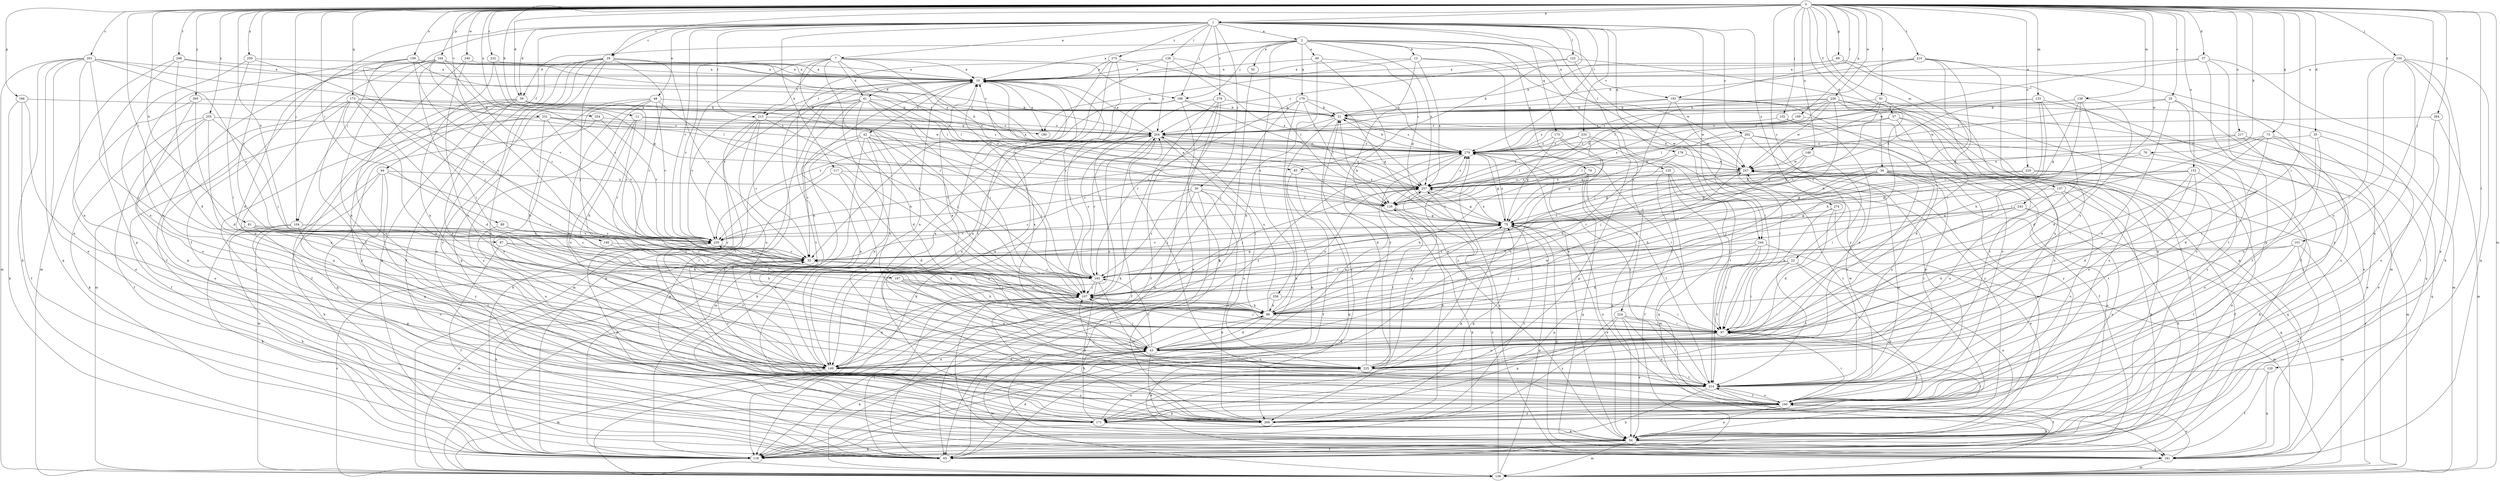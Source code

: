 strict digraph  {
0;
1;
2;
7;
10;
11;
12;
21;
22;
25;
29;
30;
32;
35;
36;
37;
39;
41;
42;
43;
48;
49;
52;
54;
57;
61;
64;
65;
69;
73;
74;
75;
76;
81;
85;
86;
87;
89;
97;
100;
101;
102;
104;
106;
107;
117;
118;
120;
122;
125;
126;
128;
133;
136;
137;
138;
140;
148;
149;
152;
159;
160;
164;
166;
169;
171;
173;
175;
178;
179;
180;
181;
192;
193;
197;
201;
202;
204;
206;
210;
213;
214;
217;
220;
224;
225;
231;
232;
233;
235;
238;
240;
243;
244;
247;
250;
254;
255;
256;
257;
264;
265;
269;
274;
275;
278;
279;
0 -> 1  [label=a];
0 -> 11  [label=b];
0 -> 22  [label=c];
0 -> 25  [label=c];
0 -> 29  [label=c];
0 -> 35  [label=d];
0 -> 36  [label=d];
0 -> 37  [label=d];
0 -> 39  [label=d];
0 -> 57  [label=f];
0 -> 61  [label=f];
0 -> 69  [label=g];
0 -> 73  [label=g];
0 -> 76  [label=h];
0 -> 81  [label=h];
0 -> 87  [label=i];
0 -> 89  [label=i];
0 -> 97  [label=i];
0 -> 100  [label=j];
0 -> 101  [label=j];
0 -> 102  [label=j];
0 -> 104  [label=j];
0 -> 120  [label=l];
0 -> 133  [label=m];
0 -> 136  [label=m];
0 -> 137  [label=m];
0 -> 138  [label=m];
0 -> 140  [label=n];
0 -> 148  [label=n];
0 -> 152  [label=o];
0 -> 159  [label=o];
0 -> 164  [label=p];
0 -> 166  [label=p];
0 -> 169  [label=p];
0 -> 173  [label=q];
0 -> 192  [label=r];
0 -> 197  [label=s];
0 -> 201  [label=s];
0 -> 206  [label=t];
0 -> 210  [label=t];
0 -> 217  [label=u];
0 -> 220  [label=u];
0 -> 231  [label=v];
0 -> 232  [label=v];
0 -> 238  [label=w];
0 -> 240  [label=w];
0 -> 243  [label=w];
0 -> 250  [label=x];
0 -> 254  [label=x];
0 -> 255  [label=x];
0 -> 264  [label=y];
0 -> 265  [label=y];
1 -> 2  [label=a];
1 -> 7  [label=a];
1 -> 29  [label=c];
1 -> 30  [label=c];
1 -> 39  [label=d];
1 -> 48  [label=e];
1 -> 64  [label=f];
1 -> 65  [label=f];
1 -> 85  [label=h];
1 -> 104  [label=j];
1 -> 106  [label=j];
1 -> 117  [label=k];
1 -> 122  [label=l];
1 -> 125  [label=l];
1 -> 126  [label=l];
1 -> 175  [label=q];
1 -> 178  [label=q];
1 -> 202  [label=s];
1 -> 213  [label=t];
1 -> 233  [label=v];
1 -> 235  [label=v];
1 -> 244  [label=w];
1 -> 274  [label=z];
1 -> 275  [label=z];
1 -> 278  [label=z];
1 -> 279  [label=z];
2 -> 10  [label=a];
2 -> 12  [label=b];
2 -> 39  [label=d];
2 -> 49  [label=e];
2 -> 52  [label=e];
2 -> 74  [label=g];
2 -> 106  [label=j];
2 -> 179  [label=q];
2 -> 192  [label=r];
2 -> 224  [label=u];
2 -> 235  [label=v];
2 -> 244  [label=w];
2 -> 256  [label=x];
2 -> 257  [label=x];
7 -> 10  [label=a];
7 -> 41  [label=d];
7 -> 85  [label=h];
7 -> 86  [label=h];
7 -> 106  [label=j];
7 -> 128  [label=l];
7 -> 193  [label=r];
7 -> 213  [label=t];
7 -> 235  [label=v];
7 -> 269  [label=y];
10 -> 41  [label=d];
10 -> 42  [label=d];
10 -> 149  [label=n];
10 -> 180  [label=q];
10 -> 213  [label=t];
10 -> 214  [label=t];
10 -> 235  [label=v];
11 -> 86  [label=h];
11 -> 128  [label=l];
11 -> 180  [label=q];
11 -> 193  [label=r];
11 -> 204  [label=s];
11 -> 225  [label=u];
12 -> 10  [label=a];
12 -> 54  [label=e];
12 -> 180  [label=q];
12 -> 247  [label=w];
12 -> 257  [label=x];
12 -> 269  [label=y];
21 -> 118  [label=k];
21 -> 204  [label=s];
21 -> 247  [label=w];
21 -> 269  [label=y];
21 -> 279  [label=z];
22 -> 54  [label=e];
22 -> 86  [label=h];
22 -> 97  [label=i];
22 -> 107  [label=j];
22 -> 171  [label=p];
22 -> 193  [label=r];
22 -> 214  [label=t];
25 -> 21  [label=b];
25 -> 149  [label=n];
25 -> 214  [label=t];
25 -> 247  [label=w];
25 -> 269  [label=y];
29 -> 10  [label=a];
29 -> 32  [label=c];
29 -> 54  [label=e];
29 -> 65  [label=f];
29 -> 107  [label=j];
29 -> 118  [label=k];
29 -> 128  [label=l];
29 -> 160  [label=o];
29 -> 193  [label=r];
29 -> 269  [label=y];
30 -> 32  [label=c];
30 -> 65  [label=f];
30 -> 107  [label=j];
30 -> 128  [label=l];
30 -> 193  [label=r];
30 -> 225  [label=u];
30 -> 269  [label=y];
32 -> 118  [label=k];
32 -> 138  [label=m];
32 -> 193  [label=r];
35 -> 54  [label=e];
35 -> 97  [label=i];
35 -> 225  [label=u];
35 -> 279  [label=z];
36 -> 54  [label=e];
36 -> 65  [label=f];
36 -> 75  [label=g];
36 -> 86  [label=h];
36 -> 118  [label=k];
36 -> 149  [label=n];
36 -> 193  [label=r];
36 -> 214  [label=t];
36 -> 225  [label=u];
36 -> 235  [label=v];
36 -> 257  [label=x];
37 -> 10  [label=a];
37 -> 65  [label=f];
37 -> 171  [label=p];
37 -> 247  [label=w];
37 -> 269  [label=y];
39 -> 21  [label=b];
39 -> 32  [label=c];
39 -> 65  [label=f];
39 -> 149  [label=n];
39 -> 171  [label=p];
39 -> 247  [label=w];
39 -> 269  [label=y];
41 -> 21  [label=b];
41 -> 43  [label=d];
41 -> 107  [label=j];
41 -> 118  [label=k];
41 -> 138  [label=m];
41 -> 193  [label=r];
41 -> 214  [label=t];
41 -> 225  [label=u];
41 -> 235  [label=v];
41 -> 257  [label=x];
42 -> 32  [label=c];
42 -> 54  [label=e];
42 -> 97  [label=i];
42 -> 107  [label=j];
42 -> 118  [label=k];
42 -> 138  [label=m];
42 -> 149  [label=n];
42 -> 279  [label=z];
43 -> 10  [label=a];
43 -> 54  [label=e];
43 -> 86  [label=h];
43 -> 107  [label=j];
43 -> 118  [label=k];
43 -> 138  [label=m];
43 -> 149  [label=n];
43 -> 193  [label=r];
43 -> 225  [label=u];
43 -> 247  [label=w];
43 -> 257  [label=x];
48 -> 21  [label=b];
48 -> 86  [label=h];
48 -> 149  [label=n];
48 -> 160  [label=o];
48 -> 171  [label=p];
48 -> 235  [label=v];
48 -> 269  [label=y];
49 -> 10  [label=a];
49 -> 54  [label=e];
49 -> 75  [label=g];
49 -> 149  [label=n];
52 -> 118  [label=k];
54 -> 65  [label=f];
54 -> 97  [label=i];
54 -> 118  [label=k];
54 -> 138  [label=m];
54 -> 181  [label=q];
57 -> 43  [label=d];
57 -> 128  [label=l];
57 -> 160  [label=o];
57 -> 204  [label=s];
57 -> 214  [label=t];
61 -> 21  [label=b];
61 -> 32  [label=c];
61 -> 128  [label=l];
61 -> 138  [label=m];
61 -> 225  [label=u];
64 -> 118  [label=k];
64 -> 138  [label=m];
64 -> 171  [label=p];
64 -> 193  [label=r];
64 -> 257  [label=x];
64 -> 269  [label=y];
65 -> 43  [label=d];
65 -> 107  [label=j];
69 -> 10  [label=a];
69 -> 21  [label=b];
69 -> 65  [label=f];
69 -> 225  [label=u];
73 -> 43  [label=d];
73 -> 54  [label=e];
73 -> 97  [label=i];
73 -> 160  [label=o];
73 -> 193  [label=r];
73 -> 279  [label=z];
74 -> 54  [label=e];
74 -> 86  [label=h];
74 -> 181  [label=q];
74 -> 214  [label=t];
74 -> 257  [label=x];
75 -> 10  [label=a];
75 -> 21  [label=b];
75 -> 32  [label=c];
75 -> 54  [label=e];
75 -> 160  [label=o];
75 -> 171  [label=p];
75 -> 193  [label=r];
75 -> 235  [label=v];
75 -> 257  [label=x];
75 -> 269  [label=y];
75 -> 279  [label=z];
76 -> 138  [label=m];
76 -> 193  [label=r];
76 -> 247  [label=w];
81 -> 32  [label=c];
81 -> 86  [label=h];
81 -> 118  [label=k];
81 -> 160  [label=o];
81 -> 235  [label=v];
85 -> 65  [label=f];
85 -> 181  [label=q];
85 -> 257  [label=x];
86 -> 32  [label=c];
86 -> 43  [label=d];
86 -> 75  [label=g];
86 -> 97  [label=i];
86 -> 204  [label=s];
86 -> 235  [label=v];
86 -> 257  [label=x];
87 -> 32  [label=c];
87 -> 65  [label=f];
87 -> 86  [label=h];
87 -> 193  [label=r];
89 -> 107  [label=j];
89 -> 149  [label=n];
89 -> 235  [label=v];
97 -> 43  [label=d];
97 -> 107  [label=j];
97 -> 225  [label=u];
97 -> 269  [label=y];
100 -> 10  [label=a];
100 -> 54  [label=e];
100 -> 97  [label=i];
100 -> 118  [label=k];
100 -> 160  [label=o];
100 -> 181  [label=q];
100 -> 225  [label=u];
101 -> 32  [label=c];
101 -> 54  [label=e];
101 -> 86  [label=h];
101 -> 138  [label=m];
101 -> 214  [label=t];
102 -> 149  [label=n];
102 -> 160  [label=o];
102 -> 204  [label=s];
104 -> 118  [label=k];
104 -> 171  [label=p];
104 -> 193  [label=r];
104 -> 214  [label=t];
104 -> 235  [label=v];
106 -> 21  [label=b];
106 -> 107  [label=j];
106 -> 149  [label=n];
106 -> 235  [label=v];
106 -> 257  [label=x];
106 -> 269  [label=y];
107 -> 86  [label=h];
107 -> 149  [label=n];
107 -> 269  [label=y];
117 -> 43  [label=d];
117 -> 171  [label=p];
117 -> 225  [label=u];
117 -> 257  [label=x];
118 -> 10  [label=a];
120 -> 65  [label=f];
120 -> 181  [label=q];
120 -> 214  [label=t];
122 -> 10  [label=a];
122 -> 181  [label=q];
122 -> 204  [label=s];
122 -> 269  [label=y];
125 -> 65  [label=f];
125 -> 97  [label=i];
125 -> 138  [label=m];
125 -> 181  [label=q];
125 -> 257  [label=x];
126 -> 10  [label=a];
126 -> 149  [label=n];
126 -> 204  [label=s];
126 -> 257  [label=x];
126 -> 279  [label=z];
128 -> 75  [label=g];
128 -> 118  [label=k];
133 -> 21  [label=b];
133 -> 32  [label=c];
133 -> 43  [label=d];
133 -> 54  [label=e];
133 -> 97  [label=i];
133 -> 257  [label=x];
136 -> 21  [label=b];
136 -> 43  [label=d];
136 -> 75  [label=g];
136 -> 86  [label=h];
136 -> 97  [label=i];
136 -> 279  [label=z];
137 -> 118  [label=k];
137 -> 128  [label=l];
137 -> 160  [label=o];
137 -> 225  [label=u];
138 -> 32  [label=c];
138 -> 75  [label=g];
138 -> 257  [label=x];
138 -> 247  [label=y];
140 -> 32  [label=c];
140 -> 107  [label=j];
148 -> 86  [label=h];
148 -> 97  [label=i];
148 -> 107  [label=j];
148 -> 247  [label=w];
149 -> 43  [label=d];
149 -> 138  [label=m];
149 -> 204  [label=s];
149 -> 235  [label=v];
149 -> 269  [label=y];
149 -> 279  [label=z];
152 -> 43  [label=d];
152 -> 75  [label=g];
152 -> 107  [label=j];
152 -> 160  [label=o];
152 -> 214  [label=t];
152 -> 225  [label=u];
152 -> 257  [label=x];
159 -> 10  [label=a];
159 -> 43  [label=d];
159 -> 107  [label=j];
159 -> 149  [label=n];
159 -> 204  [label=s];
159 -> 235  [label=v];
159 -> 279  [label=z];
160 -> 54  [label=e];
160 -> 97  [label=i];
160 -> 118  [label=k];
160 -> 171  [label=p];
160 -> 204  [label=s];
160 -> 214  [label=t];
160 -> 247  [label=w];
160 -> 269  [label=y];
164 -> 10  [label=a];
164 -> 32  [label=c];
164 -> 65  [label=f];
164 -> 97  [label=i];
164 -> 149  [label=n];
164 -> 160  [label=o];
164 -> 193  [label=r];
164 -> 235  [label=v];
164 -> 279  [label=z];
166 -> 21  [label=b];
166 -> 65  [label=f];
166 -> 118  [label=k];
166 -> 149  [label=n];
169 -> 204  [label=s];
169 -> 257  [label=x];
169 -> 269  [label=y];
169 -> 279  [label=z];
171 -> 10  [label=a];
171 -> 54  [label=e];
171 -> 86  [label=h];
171 -> 225  [label=u];
171 -> 247  [label=w];
173 -> 21  [label=b];
173 -> 43  [label=d];
173 -> 138  [label=m];
173 -> 171  [label=p];
173 -> 214  [label=t];
173 -> 225  [label=u];
173 -> 235  [label=v];
173 -> 279  [label=z];
175 -> 75  [label=g];
175 -> 149  [label=n];
175 -> 171  [label=p];
175 -> 279  [label=z];
178 -> 75  [label=g];
178 -> 86  [label=h];
178 -> 247  [label=w];
179 -> 21  [label=b];
179 -> 75  [label=g];
179 -> 107  [label=j];
179 -> 118  [label=k];
179 -> 128  [label=l];
179 -> 193  [label=r];
181 -> 75  [label=g];
181 -> 107  [label=j];
181 -> 138  [label=m];
181 -> 160  [label=o];
181 -> 279  [label=z];
192 -> 21  [label=b];
192 -> 65  [label=f];
192 -> 97  [label=i];
192 -> 107  [label=j];
192 -> 160  [label=o];
192 -> 204  [label=s];
193 -> 75  [label=g];
193 -> 107  [label=j];
193 -> 160  [label=o];
193 -> 204  [label=s];
193 -> 269  [label=y];
197 -> 86  [label=h];
197 -> 97  [label=i];
197 -> 107  [label=j];
197 -> 225  [label=u];
201 -> 10  [label=a];
201 -> 32  [label=c];
201 -> 54  [label=e];
201 -> 97  [label=i];
201 -> 118  [label=k];
201 -> 128  [label=l];
201 -> 138  [label=m];
201 -> 149  [label=n];
201 -> 181  [label=q];
202 -> 65  [label=f];
202 -> 97  [label=i];
202 -> 128  [label=l];
202 -> 160  [label=o];
202 -> 269  [label=y];
202 -> 279  [label=z];
204 -> 10  [label=a];
204 -> 65  [label=f];
204 -> 97  [label=i];
204 -> 118  [label=k];
204 -> 149  [label=n];
204 -> 193  [label=r];
204 -> 257  [label=x];
204 -> 279  [label=z];
206 -> 10  [label=a];
206 -> 43  [label=d];
206 -> 138  [label=m];
206 -> 171  [label=p];
206 -> 279  [label=z];
210 -> 10  [label=a];
210 -> 21  [label=b];
210 -> 54  [label=e];
210 -> 86  [label=h];
210 -> 97  [label=i];
210 -> 128  [label=l];
210 -> 138  [label=m];
213 -> 32  [label=c];
213 -> 107  [label=j];
213 -> 118  [label=k];
213 -> 204  [label=s];
213 -> 214  [label=t];
213 -> 225  [label=u];
214 -> 10  [label=a];
214 -> 32  [label=c];
214 -> 65  [label=f];
214 -> 107  [label=j];
214 -> 118  [label=k];
214 -> 160  [label=o];
214 -> 247  [label=w];
214 -> 279  [label=z];
217 -> 181  [label=q];
217 -> 214  [label=t];
217 -> 257  [label=x];
217 -> 279  [label=z];
220 -> 54  [label=e];
220 -> 75  [label=g];
220 -> 118  [label=k];
220 -> 257  [label=x];
224 -> 54  [label=e];
224 -> 97  [label=i];
224 -> 160  [label=o];
224 -> 171  [label=p];
224 -> 214  [label=t];
224 -> 269  [label=y];
225 -> 10  [label=a];
225 -> 21  [label=b];
225 -> 128  [label=l];
225 -> 214  [label=t];
225 -> 257  [label=x];
225 -> 279  [label=z];
231 -> 65  [label=f];
231 -> 86  [label=h];
231 -> 204  [label=s];
231 -> 235  [label=v];
231 -> 257  [label=x];
231 -> 269  [label=y];
231 -> 279  [label=z];
232 -> 10  [label=a];
232 -> 75  [label=g];
232 -> 149  [label=n];
233 -> 75  [label=g];
233 -> 128  [label=l];
233 -> 214  [label=t];
233 -> 257  [label=x];
233 -> 269  [label=y];
233 -> 279  [label=z];
235 -> 32  [label=c];
235 -> 86  [label=h];
235 -> 171  [label=p];
235 -> 279  [label=z];
238 -> 21  [label=b];
238 -> 32  [label=c];
238 -> 86  [label=h];
238 -> 160  [label=o];
238 -> 181  [label=q];
238 -> 204  [label=s];
238 -> 247  [label=w];
238 -> 257  [label=x];
238 -> 279  [label=z];
240 -> 10  [label=a];
240 -> 160  [label=o];
240 -> 225  [label=u];
243 -> 75  [label=g];
243 -> 86  [label=h];
243 -> 107  [label=j];
243 -> 181  [label=q];
243 -> 269  [label=y];
244 -> 32  [label=c];
244 -> 97  [label=i];
244 -> 138  [label=m];
244 -> 171  [label=p];
244 -> 214  [label=t];
247 -> 21  [label=b];
247 -> 32  [label=c];
247 -> 75  [label=g];
247 -> 181  [label=q];
247 -> 214  [label=t];
247 -> 257  [label=x];
250 -> 10  [label=a];
250 -> 32  [label=c];
250 -> 97  [label=i];
250 -> 149  [label=n];
254 -> 181  [label=q];
254 -> 204  [label=s];
254 -> 235  [label=v];
255 -> 54  [label=e];
255 -> 65  [label=f];
255 -> 107  [label=j];
255 -> 118  [label=k];
255 -> 204  [label=s];
255 -> 225  [label=u];
256 -> 65  [label=f];
256 -> 86  [label=h];
256 -> 97  [label=i];
257 -> 10  [label=a];
257 -> 75  [label=g];
257 -> 107  [label=j];
257 -> 128  [label=l];
257 -> 279  [label=z];
264 -> 138  [label=m];
264 -> 160  [label=o];
264 -> 204  [label=s];
265 -> 21  [label=b];
265 -> 43  [label=d];
265 -> 54  [label=e];
265 -> 160  [label=o];
269 -> 10  [label=a];
269 -> 75  [label=g];
274 -> 43  [label=d];
274 -> 54  [label=e];
274 -> 75  [label=g];
274 -> 97  [label=i];
275 -> 10  [label=a];
275 -> 32  [label=c];
275 -> 128  [label=l];
275 -> 138  [label=m];
275 -> 193  [label=r];
278 -> 21  [label=b];
278 -> 54  [label=e];
278 -> 65  [label=f];
278 -> 107  [label=j];
278 -> 118  [label=k];
278 -> 138  [label=m];
279 -> 21  [label=b];
279 -> 75  [label=g];
279 -> 97  [label=i];
279 -> 118  [label=k];
279 -> 128  [label=l];
279 -> 235  [label=v];
279 -> 247  [label=w];
}
